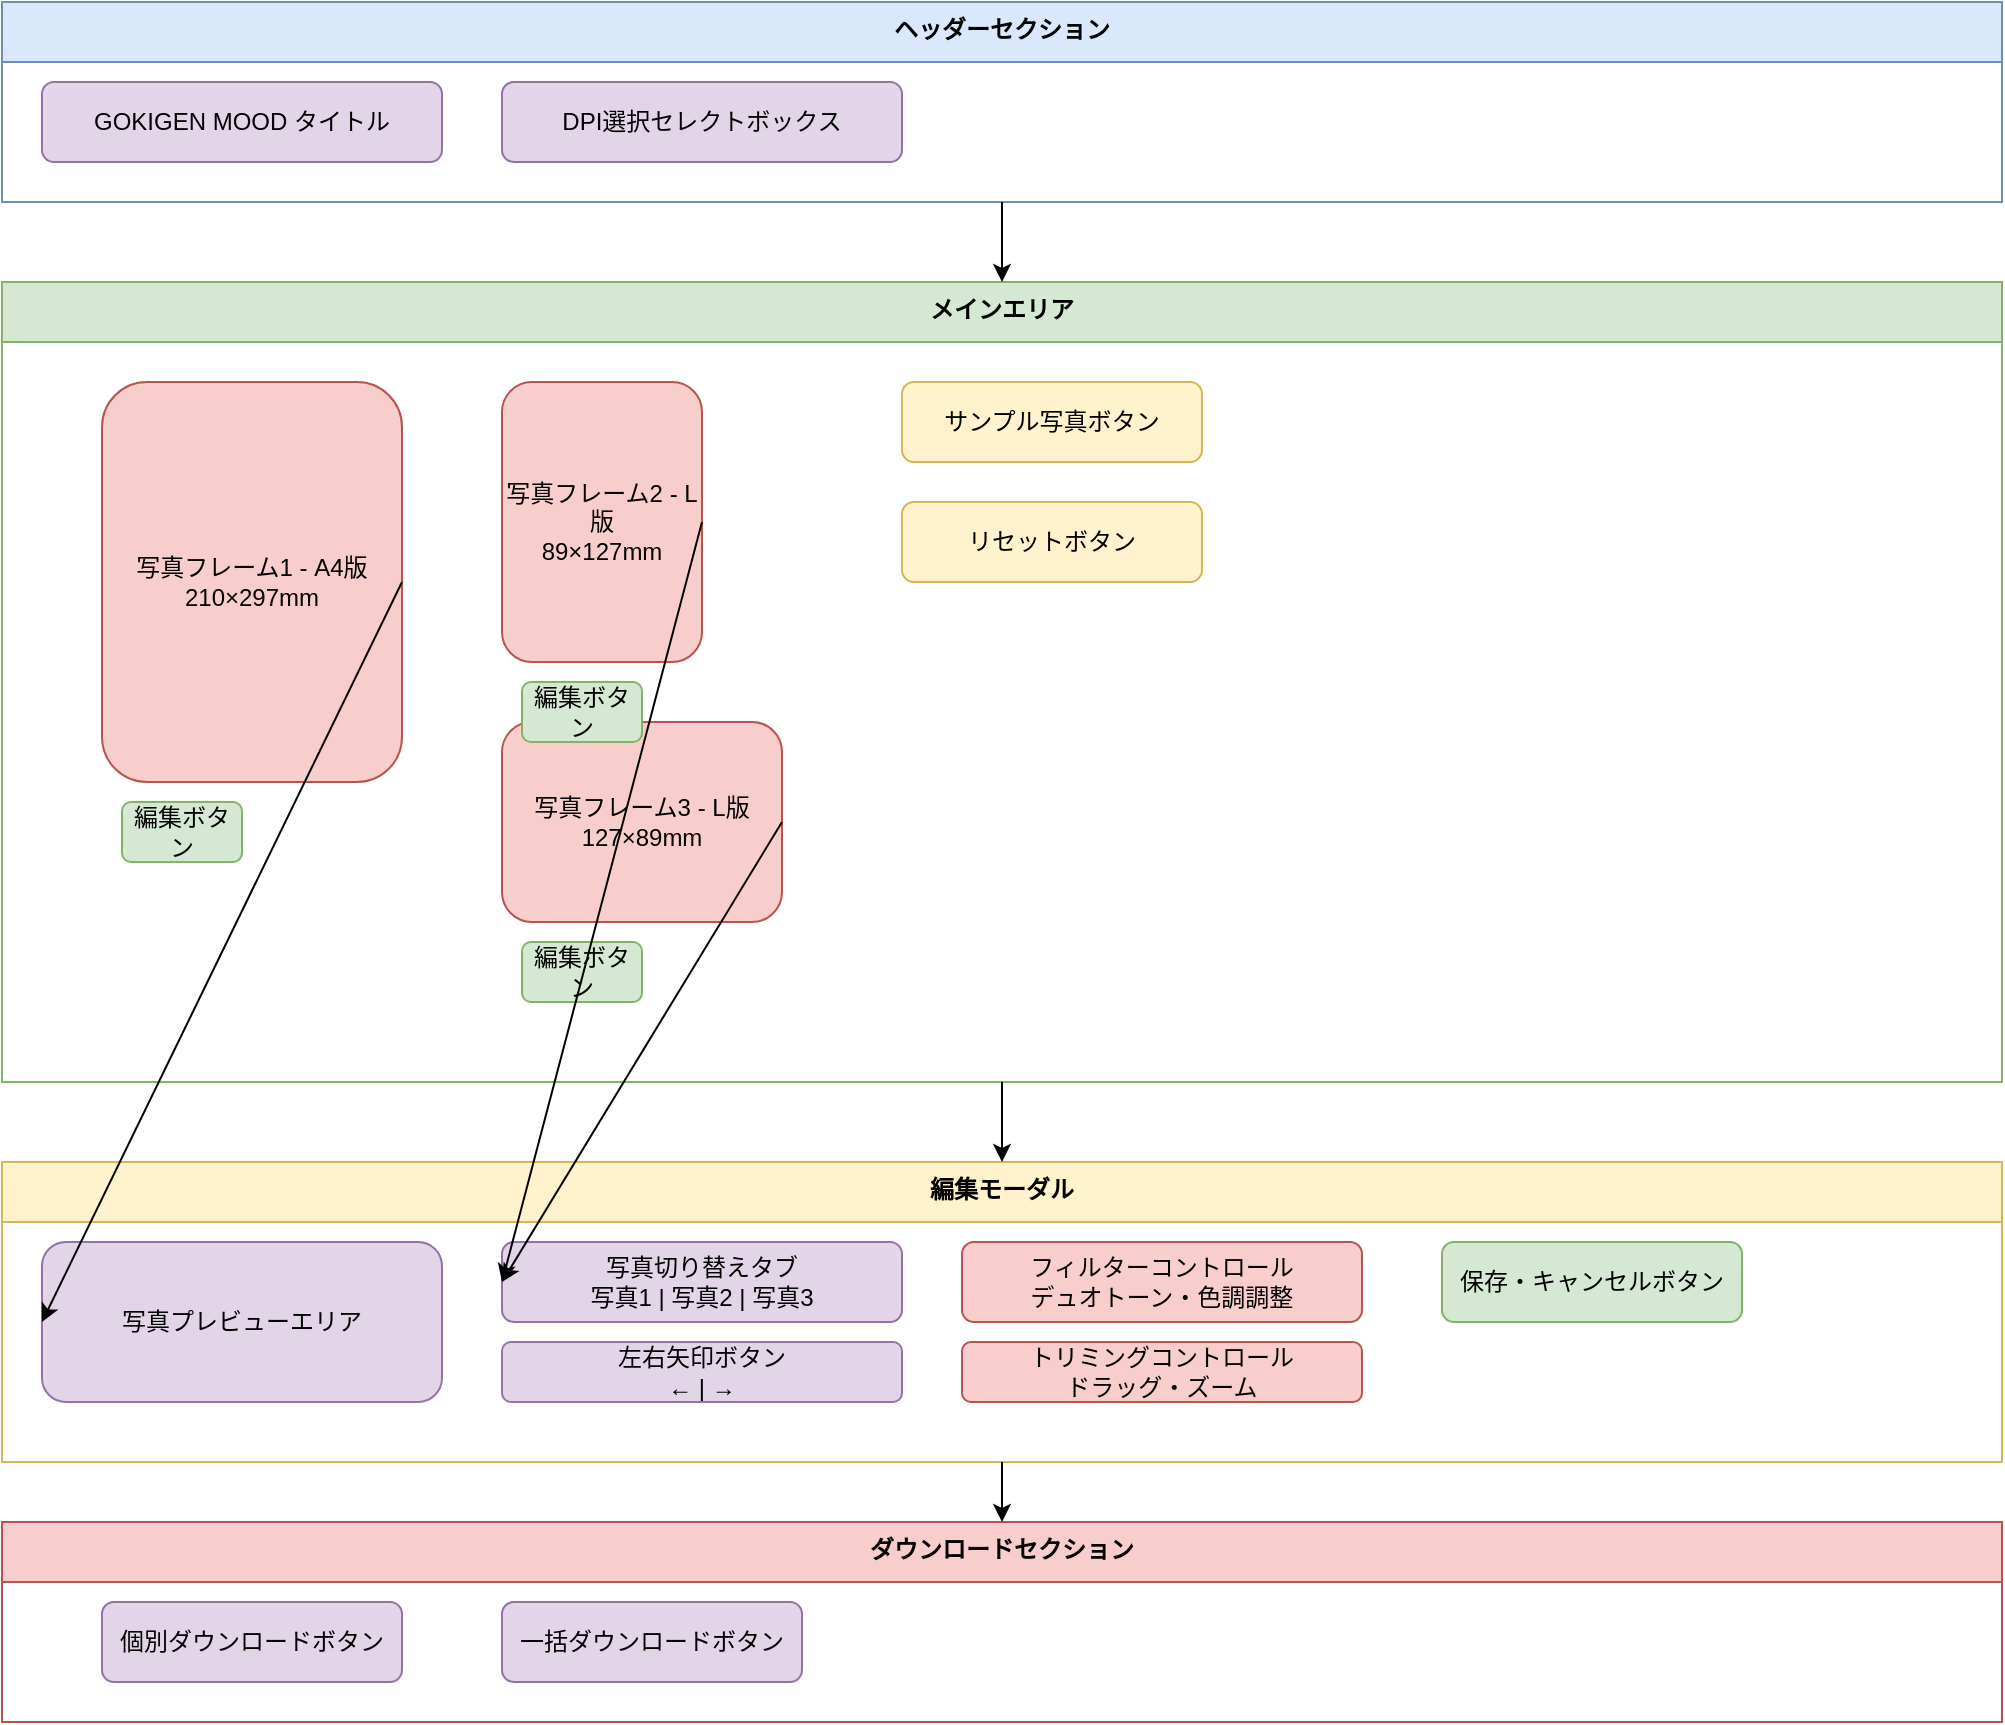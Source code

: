 <mxfile version="24.7.17">
  <diagram name="GOKIGEN MOOD UI構造図" id="ui-structure">
    <mxGraphModel dx="1422" dy="794" grid="1" gridSize="10" guides="1" tooltips="1" connect="1" arrows="1" fold="1" page="1" pageScale="1" pageWidth="1169" pageHeight="827" math="0" shadow="0">
      <root>
        <mxCell id="0" />
        <mxCell id="1" parent="0" />
        
        <!-- ヘッダーセクション -->
        <mxCell id="header" value="ヘッダーセクション" style="swimlane;fontStyle=1;align=center;verticalAlign=top;childLayout=stackLayout;horizontal=1;startSize=30;horizontalStack=0;resizeParent=1;resizeLast=0;collapsible=1;marginBottom=0;whiteSpace=wrap;html=1;fillColor=#dae8fc;strokeColor=#6c8ebf;" vertex="1" parent="1">
          <mxGeometry x="40" y="40" width="1000" height="100" as="geometry" />
        </mxCell>
        
        <mxCell id="title" value="GOKIGEN MOOD タイトル" style="rounded=1;whiteSpace=wrap;html=1;fillColor=#e1d5e7;strokeColor=#9673a6;" vertex="1" parent="header">
          <mxGeometry x="20" y="40" width="200" height="40" as="geometry" />
        </mxCell>
        
        <mxCell id="dpi-select" value="DPI選択セレクトボックス" style="rounded=1;whiteSpace=wrap;html=1;fillColor=#e1d5e7;strokeColor=#9673a6;" vertex="1" parent="header">
          <mxGeometry x="250" y="40" width="200" height="40" as="geometry" />
        </mxCell>
        
        <!-- メインエリア -->
        <mxCell id="main-area" value="メインエリア" style="swimlane;fontStyle=1;align=center;verticalAlign=top;childLayout=stackLayout;horizontal=1;startSize=30;horizontalStack=0;resizeParent=1;resizeLast=0;collapsible=1;marginBottom=0;whiteSpace=wrap;html=1;fillColor=#d5e8d4;strokeColor=#82b366;" vertex="1" parent="1">
          <mxGeometry x="40" y="180" width="1000" height="400" as="geometry" />
        </mxCell>
        
        <mxCell id="frame1" value="写真フレーム1 - A4版&#xa;210×297mm" style="rounded=1;whiteSpace=wrap;html=1;fillColor=#f8cecc;strokeColor=#b85450;" vertex="1" parent="main-area">
          <mxGeometry x="50" y="50" width="150" height="200" as="geometry" />
        </mxCell>
        
        <mxCell id="frame2" value="写真フレーム2 - L版&#xa;89×127mm" style="rounded=1;whiteSpace=wrap;html=1;fillColor=#f8cecc;strokeColor=#b85450;" vertex="1" parent="main-area">
          <mxGeometry x="250" y="50" width="100" height="140" as="geometry" />
        </mxCell>
        
        <mxCell id="frame3" value="写真フレーム3 - L版&#xa;127×89mm" style="rounded=1;whiteSpace=wrap;html=1;fillColor=#f8cecc;strokeColor=#b85450;" vertex="1" parent="main-area">
          <mxGeometry x="250" y="220" width="140" height="100" as="geometry" />
        </mxCell>
        
        <mxCell id="sample-btn" value="サンプル写真ボタン" style="rounded=1;whiteSpace=wrap;html=1;fillColor=#fff2cc;strokeColor=#d6b656;" vertex="1" parent="main-area">
          <mxGeometry x="450" y="50" width="150" height="40" as="geometry" />
        </mxCell>
        
        <mxCell id="reset-btn" value="リセットボタン" style="rounded=1;whiteSpace=wrap;html=1;fillColor=#fff2cc;strokeColor=#d6b656;" vertex="1" parent="main-area">
          <mxGeometry x="450" y="110" width="150" height="40" as="geometry" />
        </mxCell>
        
        <mxCell id="edit-btn1" value="編集ボタン" style="rounded=1;whiteSpace=wrap;html=1;fillColor=#d5e8d4;strokeColor=#82b366;" vertex="1" parent="main-area">
          <mxGeometry x="60" y="260" width="60" height="30" as="geometry" />
        </mxCell>
        
        <mxCell id="edit-btn2" value="編集ボタン" style="rounded=1;whiteSpace=wrap;html=1;fillColor=#d5e8d4;strokeColor=#82b366;" vertex="1" parent="main-area">
          <mxGeometry x="260" y="200" width="60" height="30" as="geometry" />
        </mxCell>
        
        <mxCell id="edit-btn3" value="編集ボタン" style="rounded=1;whiteSpace=wrap;html=1;fillColor=#d5e8d4;strokeColor=#82b366;" vertex="1" parent="main-area">
          <mxGeometry x="260" y="330" width="60" height="30" as="geometry" />
        </mxCell>
        
        <!-- 編集モーダル -->
        <mxCell id="modal" value="編集モーダル" style="swimlane;fontStyle=1;align=center;verticalAlign=top;childLayout=stackLayout;horizontal=1;startSize=30;horizontalStack=0;resizeParent=1;resizeLast=0;collapsible=1;marginBottom=0;whiteSpace=wrap;html=1;fillColor=#fff2cc;strokeColor=#d6b656;" vertex="1" parent="1">
          <mxGeometry x="40" y="620" width="1000" height="150" as="geometry" />
        </mxCell>
        
        <mxCell id="photo-preview" value="写真プレビューエリア" style="rounded=1;whiteSpace=wrap;html=1;fillColor=#e1d5e7;strokeColor=#9673a6;" vertex="1" parent="modal">
          <mxGeometry x="20" y="40" width="200" height="80" as="geometry" />
        </mxCell>
        
        <mxCell id="photo-tabs" value="写真切り替えタブ&#xa;写真1 | 写真2 | 写真3" style="rounded=1;whiteSpace=wrap;html=1;fillColor=#e1d5e7;strokeColor=#9673a6;" vertex="1" parent="modal">
          <mxGeometry x="250" y="40" width="200" height="40" as="geometry" />
        </mxCell>
        
        <mxCell id="arrow-btns" value="左右矢印ボタン&#xa;← | →" style="rounded=1;whiteSpace=wrap;html=1;fillColor=#e1d5e7;strokeColor=#9673a6;" vertex="1" parent="modal">
          <mxGeometry x="250" y="90" width="200" height="30" as="geometry" />
        </mxCell>
        
        <mxCell id="filter-controls" value="フィルターコントロール&#xa;デュオトーン・色調調整" style="rounded=1;whiteSpace=wrap;html=1;fillColor=#f8cecc;strokeColor=#b85450;" vertex="1" parent="modal">
          <mxGeometry x="480" y="40" width="200" height="40" as="geometry" />
        </mxCell>
        
        <mxCell id="trimming-controls" value="トリミングコントロール&#xa;ドラッグ・ズーム" style="rounded=1;whiteSpace=wrap;html=1;fillColor=#f8cecc;strokeColor=#b85450;" vertex="1" parent="modal">
          <mxGeometry x="480" y="90" width="200" height="30" as="geometry" />
        </mxCell>
        
        <mxCell id="save-cancel" value="保存・キャンセルボタン" style="rounded=1;whiteSpace=wrap;html=1;fillColor=#d5e8d4;strokeColor=#82b366;" vertex="1" parent="modal">
          <mxGeometry x="720" y="40" width="150" height="40" as="geometry" />
        </mxCell>
        
        <!-- ダウンロードセクション -->
        <mxCell id="download-section" value="ダウンロードセクション" style="swimlane;fontStyle=1;align=center;verticalAlign=top;childLayout=stackLayout;horizontal=1;startSize=30;horizontalStack=0;resizeParent=1;resizeLast=0;collapsible=1;marginBottom=0;whiteSpace=wrap;html=1;fillColor=#f8cecc;strokeColor=#b85450;" vertex="1" parent="1">
          <mxGeometry x="40" y="800" width="1000" height="100" as="geometry" />
        </mxCell>
        
        <mxCell id="individual-dl" value="個別ダウンロードボタン" style="rounded=1;whiteSpace=wrap;html=1;fillColor=#e1d5e7;strokeColor=#9673a6;" vertex="1" parent="download-section">
          <mxGeometry x="50" y="40" width="150" height="40" as="geometry" />
        </mxCell>
        
        <mxCell id="batch-dl" value="一括ダウンロードボタン" style="rounded=1;whiteSpace=wrap;html=1;fillColor=#e1d5e7;strokeColor=#9673a6;" vertex="1" parent="download-section">
          <mxGeometry x="250" y="40" width="150" height="40" as="geometry" />
        </mxCell>
        
        <!-- 接続線 -->
        <mxCell id="conn1" value="" style="endArrow=classic;html=1;rounded=0;exitX=0.5;exitY=1;exitDx=0;exitDy=0;entryX=0.5;entryY=0;entryDx=0;entryDy=0;" edge="1" parent="1" source="header" target="main-area">
          <mxGeometry width="50" height="50" relative="1" as="geometry">
            <mxPoint x="540" y="150" as="sourcePoint" />
            <mxPoint x="590" y="100" as="targetPoint" />
          </mxGeometry>
        </mxCell>
        
        <mxCell id="conn2" value="" style="endArrow=classic;html=1;rounded=0;exitX=0.5;exitY=1;exitDx=0;exitDy=0;entryX=0.5;entryY=0;entryDx=0;entryDy=0;" edge="1" parent="1" source="main-area" target="modal">
          <mxGeometry width="50" height="50" relative="1" as="geometry">
            <mxPoint x="540" y="590" as="sourcePoint" />
            <mxPoint x="590" y="540" as="targetPoint" />
          </mxGeometry>
        </mxCell>
        
        <mxCell id="conn3" value="" style="endArrow=classic;html=1;rounded=0;exitX=0.5;exitY=1;exitDx=0;exitDy=0;entryX=0.5;entryY=0;entryDx=0;entryDy=0;" edge="1" parent="1" source="modal" target="download-section">
          <mxGeometry width="50" height="50" relative="1" as="geometry">
            <mxPoint x="540" y="780" as="sourcePoint" />
            <mxPoint x="590" y="730" as="targetPoint" />
          </mxGeometry>
        </mxCell>
        
        <mxCell id="conn4" value="" style="endArrow=classic;html=1;rounded=0;exitX=1;exitY=0.5;exitDx=0;exitDy=0;entryX=0;entryY=0.5;entryDx=0;entryDy=0;" edge="1" parent="1" source="frame1" target="photo-preview">
          <mxGeometry width="50" height="50" relative="1" as="geometry">
              <mxPoint x="200" y="280" as="sourcePoint" />
              <mxPoint x="250" y="230" as="targetPoint" />
          </mxGeometry>
        </mxCell>
        
        <mxCell id="conn5" value="" style="endArrow=classic;html=1;rounded=0;exitX=1;exitY=0.5;exitDx=0;exitDy=0;entryX=0;entryY=0.5;entryDx=0;entryDy=0;" edge="1" parent="1" source="frame2" target="photo-tabs">
          <mxGeometry width="50" height="50" relative="1" as="geometry">
              <mxPoint x="350" y="120" as="sourcePoint" />
              <mxPoint x="400" y="70" as="targetPoint" />
          </mxGeometry>
        </mxCell>
        
        <mxCell id="conn6" value="" style="endArrow=classic;html=1;rounded=0;exitX=1;exitY=0.5;exitDx=0;exitDy=0;entryX=0;entryY=0.5;entryDx=0;entryDy=0;" edge="1" parent="1" source="frame3" target="photo-tabs">
          <mxGeometry width="50" height="50" relative="1" as="geometry">
              <mxPoint x="390" y="270" as="sourcePoint" />
              <mxPoint x="440" y="220" as="targetPoint" />
          </mxGeometry>
        </mxCell>
        
      </root>
    </mxGraphModel>
  </diagram>
</mxfile>






